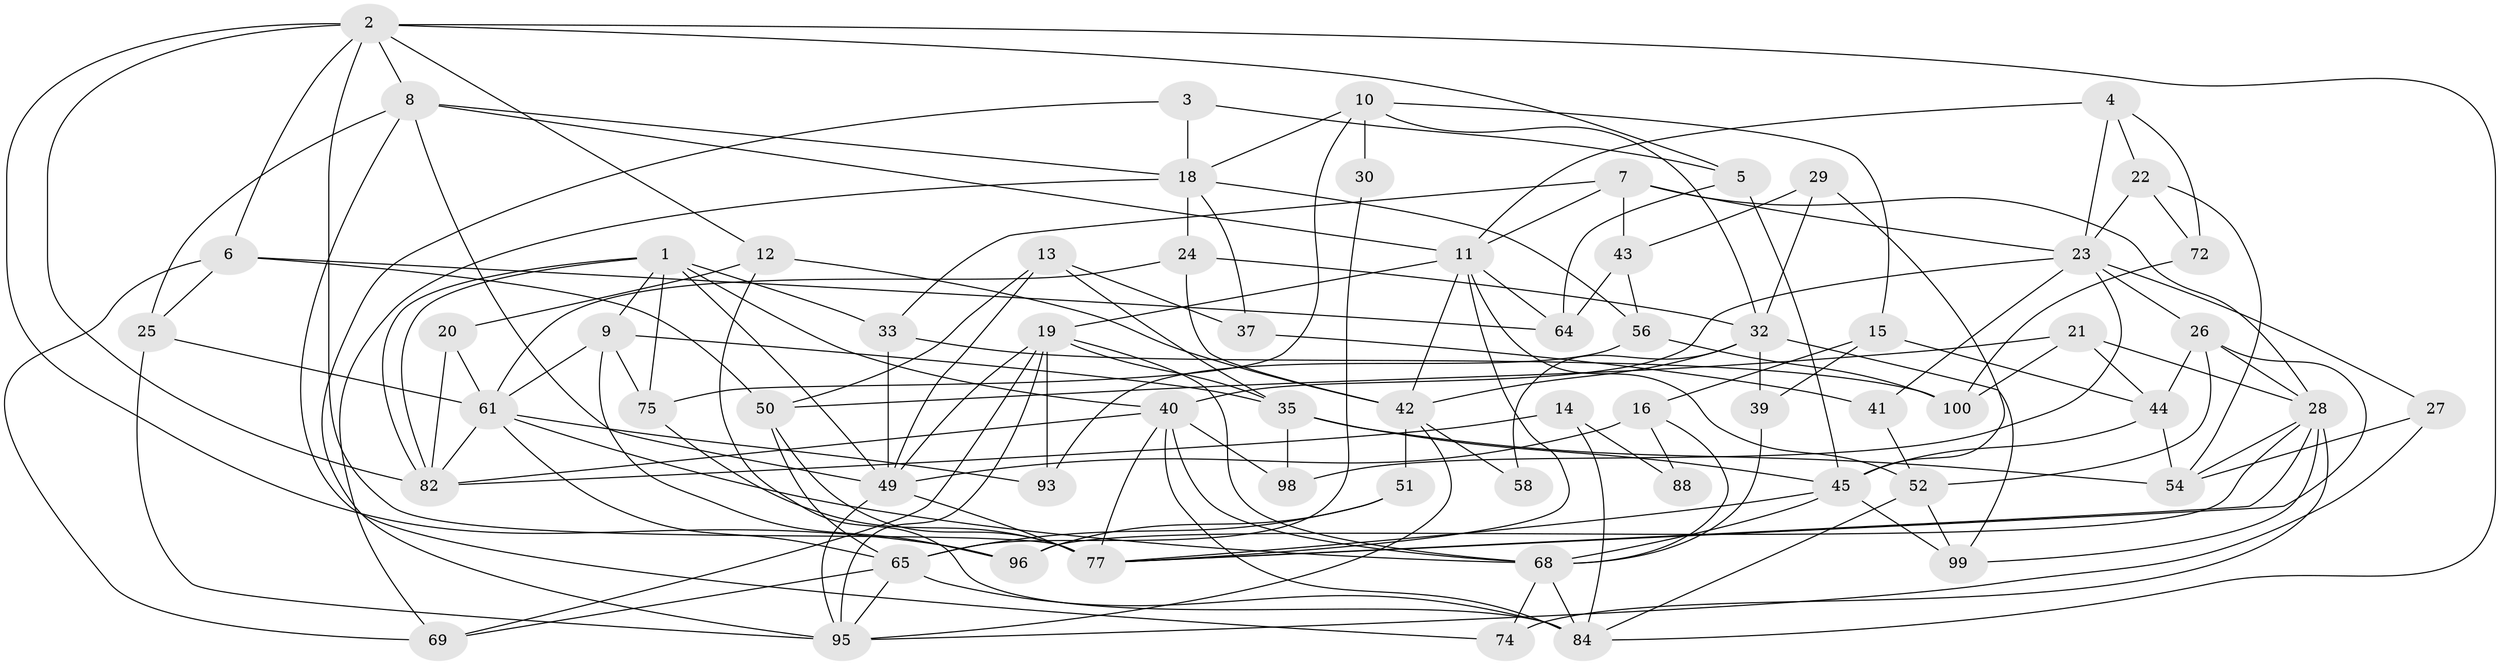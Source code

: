 // original degree distribution, {4: 0.3, 3: 0.31, 5: 0.15, 6: 0.11, 2: 0.09, 7: 0.04}
// Generated by graph-tools (version 1.1) at 2025/39/02/21/25 10:39:00]
// undirected, 65 vertices, 160 edges
graph export_dot {
graph [start="1"]
  node [color=gray90,style=filled];
  1 [super="+57"];
  2 [super="+94"];
  3;
  4;
  5 [super="+66"];
  6 [super="+79"];
  7 [super="+34"];
  8 [super="+85"];
  9 [super="+17"];
  10 [super="+63"];
  11 [super="+55"];
  12 [super="+81"];
  13;
  14;
  15;
  16;
  18 [super="+59"];
  19 [super="+31"];
  20;
  21 [super="+47"];
  22;
  23 [super="+86"];
  24;
  25;
  26 [super="+87"];
  27;
  28 [super="+38"];
  29;
  30;
  32 [super="+60"];
  33 [super="+78"];
  35 [super="+36"];
  37;
  39 [super="+48"];
  40 [super="+53"];
  41;
  42 [super="+67"];
  43;
  44 [super="+83"];
  45 [super="+46"];
  49 [super="+80"];
  50;
  51;
  52 [super="+71"];
  54 [super="+76"];
  56 [super="+97"];
  58;
  61 [super="+62"];
  64 [super="+92"];
  65 [super="+89"];
  68 [super="+73"];
  69 [super="+70"];
  72;
  74;
  75;
  77 [super="+90"];
  82 [super="+91"];
  84;
  88;
  93;
  95;
  96;
  98;
  99;
  100;
  1 -- 49;
  1 -- 82;
  1 -- 82;
  1 -- 9;
  1 -- 75;
  1 -- 33;
  1 -- 40;
  2 -- 8;
  2 -- 5;
  2 -- 84;
  2 -- 96;
  2 -- 6;
  2 -- 77;
  2 -- 12;
  2 -- 82;
  3 -- 95;
  3 -- 5;
  3 -- 18;
  4 -- 22;
  4 -- 72;
  4 -- 23;
  4 -- 11;
  5 -- 45;
  5 -- 64;
  6 -- 25;
  6 -- 64;
  6 -- 50;
  6 -- 69;
  7 -- 33;
  7 -- 28;
  7 -- 43;
  7 -- 23;
  7 -- 11;
  8 -- 74;
  8 -- 18 [weight=2];
  8 -- 25;
  8 -- 11;
  8 -- 49;
  9 -- 75;
  9 -- 35;
  9 -- 96;
  9 -- 61;
  10 -- 75;
  10 -- 15;
  10 -- 30;
  10 -- 18;
  10 -- 32;
  11 -- 42;
  11 -- 52 [weight=2];
  11 -- 19;
  11 -- 64;
  11 -- 77;
  12 -- 42;
  12 -- 20;
  12 -- 84;
  13 -- 35;
  13 -- 37;
  13 -- 50;
  13 -- 49;
  14 -- 84;
  14 -- 82;
  14 -- 88;
  15 -- 39 [weight=2];
  15 -- 44;
  15 -- 16;
  16 -- 49;
  16 -- 88;
  16 -- 68;
  18 -- 24;
  18 -- 56;
  18 -- 37;
  18 -- 69;
  19 -- 35;
  19 -- 93;
  19 -- 49;
  19 -- 68;
  19 -- 95;
  19 -- 69;
  20 -- 82;
  20 -- 61;
  21 -- 50;
  21 -- 100;
  21 -- 28;
  21 -- 44;
  22 -- 72;
  22 -- 23;
  22 -- 54;
  23 -- 40;
  23 -- 41;
  23 -- 98;
  23 -- 26;
  23 -- 27;
  24 -- 61;
  24 -- 32;
  24 -- 42;
  25 -- 61;
  25 -- 95;
  26 -- 44;
  26 -- 28;
  26 -- 52;
  26 -- 77;
  27 -- 54;
  27 -- 95;
  28 -- 77;
  28 -- 99;
  28 -- 96;
  28 -- 74;
  28 -- 54;
  29 -- 32;
  29 -- 43;
  29 -- 45;
  30 -- 65;
  32 -- 58;
  32 -- 99;
  32 -- 39;
  32 -- 42;
  33 -- 100 [weight=2];
  33 -- 49;
  35 -- 98;
  35 -- 54;
  35 -- 45;
  37 -- 41;
  39 -- 68;
  40 -- 77;
  40 -- 84;
  40 -- 82;
  40 -- 98;
  40 -- 68;
  41 -- 52;
  42 -- 58;
  42 -- 95;
  42 -- 51;
  43 -- 56;
  43 -- 64;
  44 -- 45;
  44 -- 54;
  45 -- 68;
  45 -- 99;
  45 -- 77;
  49 -- 77;
  49 -- 95;
  50 -- 77;
  50 -- 65;
  51 -- 96;
  51 -- 65;
  52 -- 84;
  52 -- 99;
  56 -- 100;
  56 -- 93;
  61 -- 82;
  61 -- 93;
  61 -- 65;
  61 -- 68;
  65 -- 95;
  65 -- 84;
  65 -- 69;
  68 -- 84;
  68 -- 74;
  72 -- 100;
  75 -- 77;
}

